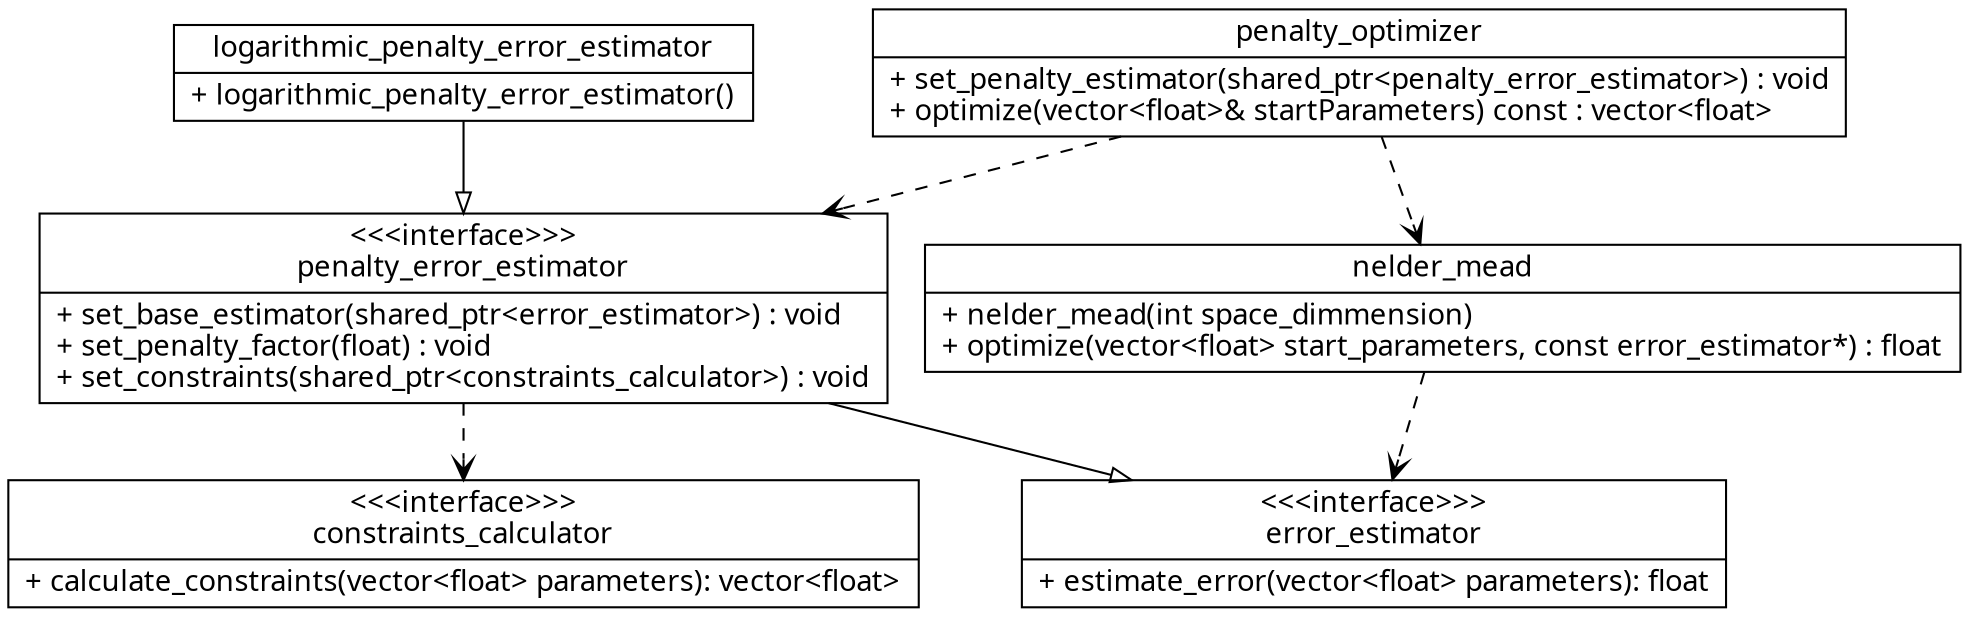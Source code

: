// dot -Tpdf fitting.dot -ofitting.pdf

digraph G {
  fontname = "Lucida Console"
  fontsize = 14
  
  dpi = 300

  node [
    shape = "record"
    fontname = "Lucida Console"
    fontsize = 14
  ]


  error_estimator [
    label = "{\<\<\<interface\>\>\>\nerror_estimator|+ estimate_error(vector\<float\> parameters): float\l}"
  ]


  penalty_error_estimator [
    label = "{\<\<\<interface\>\>\>\npenalty_error_estimator|+ set_base_estimator(shared_ptr\<error_estimator\>) : void\l+ set_penalty_factor(float) : void\l+ set_constraints(shared_ptr\<constraints_calculator\>) : void\l}"
  ]

  logarithmic_penalty_error_estimator [
    label = "{logarithmic_penalty_error_estimator|+ logarithmic_penalty_error_estimator()\l}"
  ]

  constraints_calculator [
    label = "{\<\<\<interface\>\>\>\nconstraints_calculator|+ calculate_constraints(vector\<float\> parameters): vector\<float\>\l}"
  ]

  penalty_optimizer [
    label = "{penalty_optimizer|+ set_penalty_estimator(shared_ptr\<penalty_error_estimator\>) : void\l+ optimize(vector\<float\>& startParameters) const : vector\<float\>\l}"
  ]

  nelder_mead [
    label = "{nelder_mead|+ nelder_mead(int space_dimmension)\l+ optimize(vector\<float\> start_parameters, const error_estimator*) : float\l}"
  ]

  /*
  ltc_error_estimator [
    label = "{ltc_error_estimator|+ ltc_error_estimator()\l}"
  ]
  
  ltc_constraints_calculator [
    label = "{ltc_constraints_calculator|+ ltc_constraints_calculator()\l}"
  ]
  */
  
  // Optional part, samplers

  /*
  sampler2d [
    label = "{sampler2d}"
  ]

  halton_sampler2d [
    label = "{halton_sampler2d}"
  ]
  */

  //hammersley_sampler2d [label = "{hammersley_sampler2d}"]

  // Inheritance

  edge[arrowhead="empty"]
  //ltc_error_estimator -> error_estimator
  penalty_error_estimator -> error_estimator
  logarithmic_penalty_error_estimator -> penalty_error_estimator

  //halton_sampler2d -> sampler2d
  //hammersley_sampler2d -> sampler2d

  // Dependencies

  edge[arrowhead="vee" style="dashed"]
  penalty_optimizer -> penalty_error_estimator 
  penalty_optimizer -> nelder_mead
  nelder_mead-> error_estimator
  penalty_error_estimator -> constraints_calculator
  //ltc_constraints_calculator -> constraints_calculator
  //ltc_error_estimator -> halton_sampler2d
}
